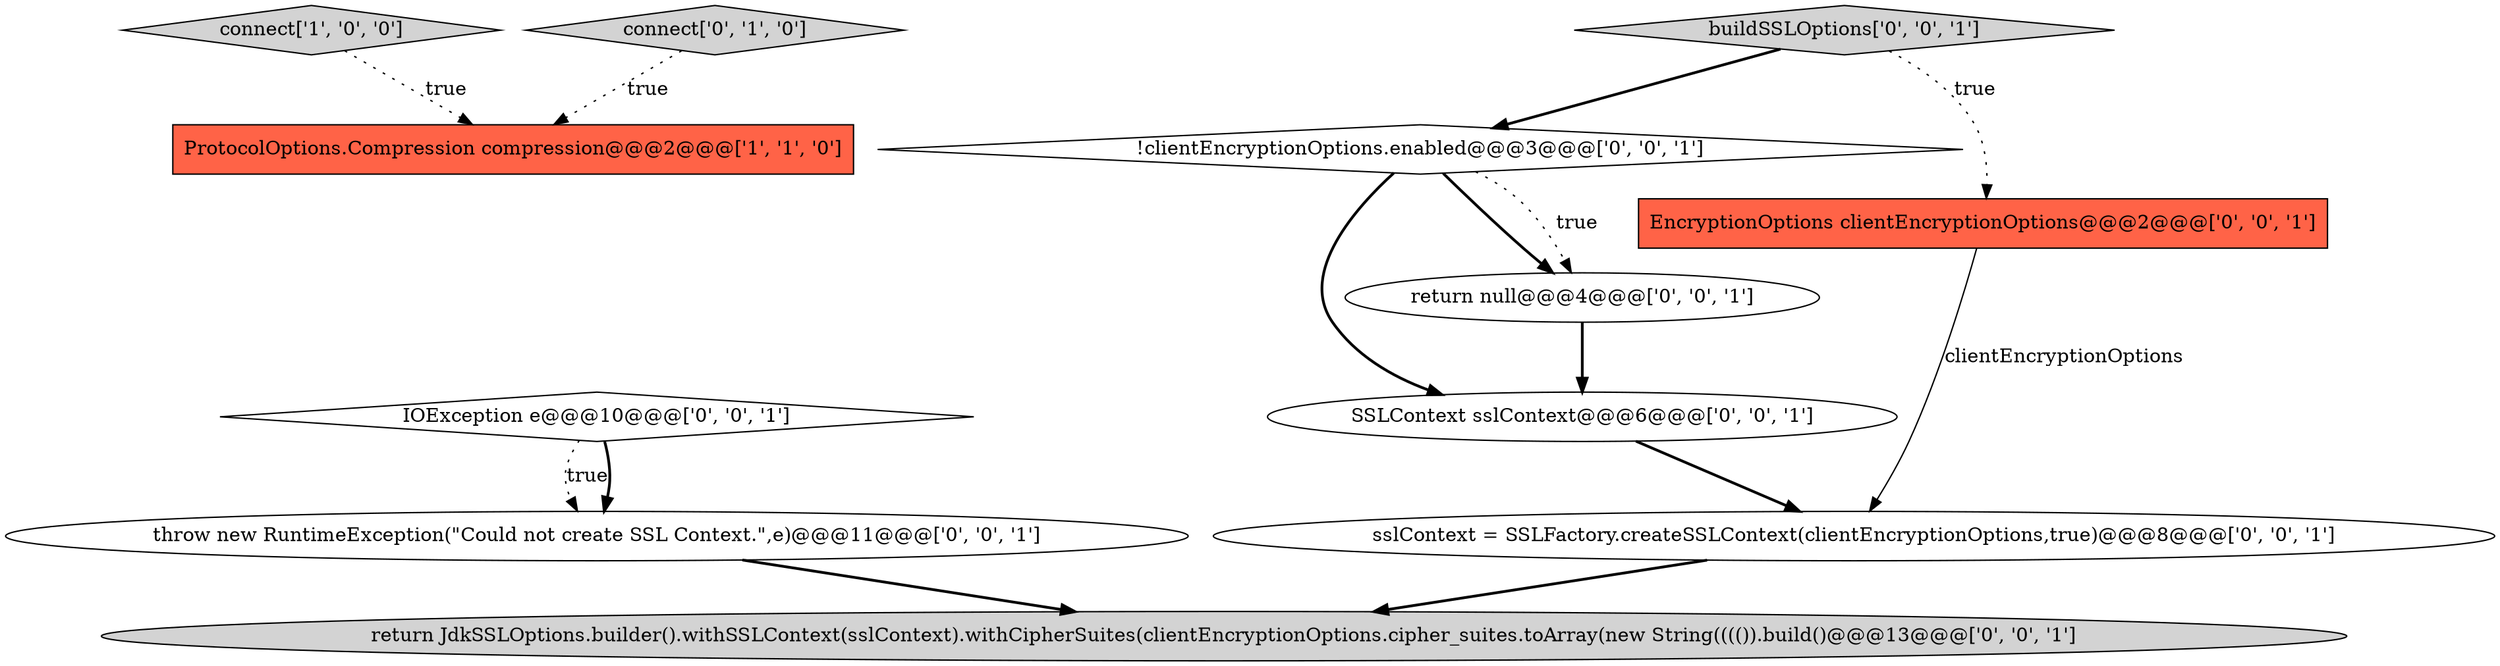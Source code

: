 digraph {
0 [style = filled, label = "connect['1', '0', '0']", fillcolor = lightgray, shape = diamond image = "AAA0AAABBB1BBB"];
5 [style = filled, label = "!clientEncryptionOptions.enabled@@@3@@@['0', '0', '1']", fillcolor = white, shape = diamond image = "AAA0AAABBB3BBB"];
8 [style = filled, label = "return JdkSSLOptions.builder().withSSLContext(sslContext).withCipherSuites(clientEncryptionOptions.cipher_suites.toArray(new String(((()).build()@@@13@@@['0', '0', '1']", fillcolor = lightgray, shape = ellipse image = "AAA0AAABBB3BBB"];
6 [style = filled, label = "sslContext = SSLFactory.createSSLContext(clientEncryptionOptions,true)@@@8@@@['0', '0', '1']", fillcolor = white, shape = ellipse image = "AAA0AAABBB3BBB"];
1 [style = filled, label = "ProtocolOptions.Compression compression@@@2@@@['1', '1', '0']", fillcolor = tomato, shape = box image = "AAA0AAABBB1BBB"];
9 [style = filled, label = "SSLContext sslContext@@@6@@@['0', '0', '1']", fillcolor = white, shape = ellipse image = "AAA0AAABBB3BBB"];
2 [style = filled, label = "connect['0', '1', '0']", fillcolor = lightgray, shape = diamond image = "AAA0AAABBB2BBB"];
3 [style = filled, label = "return null@@@4@@@['0', '0', '1']", fillcolor = white, shape = ellipse image = "AAA0AAABBB3BBB"];
10 [style = filled, label = "IOException e@@@10@@@['0', '0', '1']", fillcolor = white, shape = diamond image = "AAA0AAABBB3BBB"];
7 [style = filled, label = "EncryptionOptions clientEncryptionOptions@@@2@@@['0', '0', '1']", fillcolor = tomato, shape = box image = "AAA0AAABBB3BBB"];
11 [style = filled, label = "buildSSLOptions['0', '0', '1']", fillcolor = lightgray, shape = diamond image = "AAA0AAABBB3BBB"];
4 [style = filled, label = "throw new RuntimeException(\"Could not create SSL Context.\",e)@@@11@@@['0', '0', '1']", fillcolor = white, shape = ellipse image = "AAA0AAABBB3BBB"];
2->1 [style = dotted, label="true"];
5->3 [style = bold, label=""];
0->1 [style = dotted, label="true"];
9->6 [style = bold, label=""];
11->7 [style = dotted, label="true"];
10->4 [style = dotted, label="true"];
10->4 [style = bold, label=""];
4->8 [style = bold, label=""];
5->9 [style = bold, label=""];
3->9 [style = bold, label=""];
7->6 [style = solid, label="clientEncryptionOptions"];
6->8 [style = bold, label=""];
11->5 [style = bold, label=""];
5->3 [style = dotted, label="true"];
}
